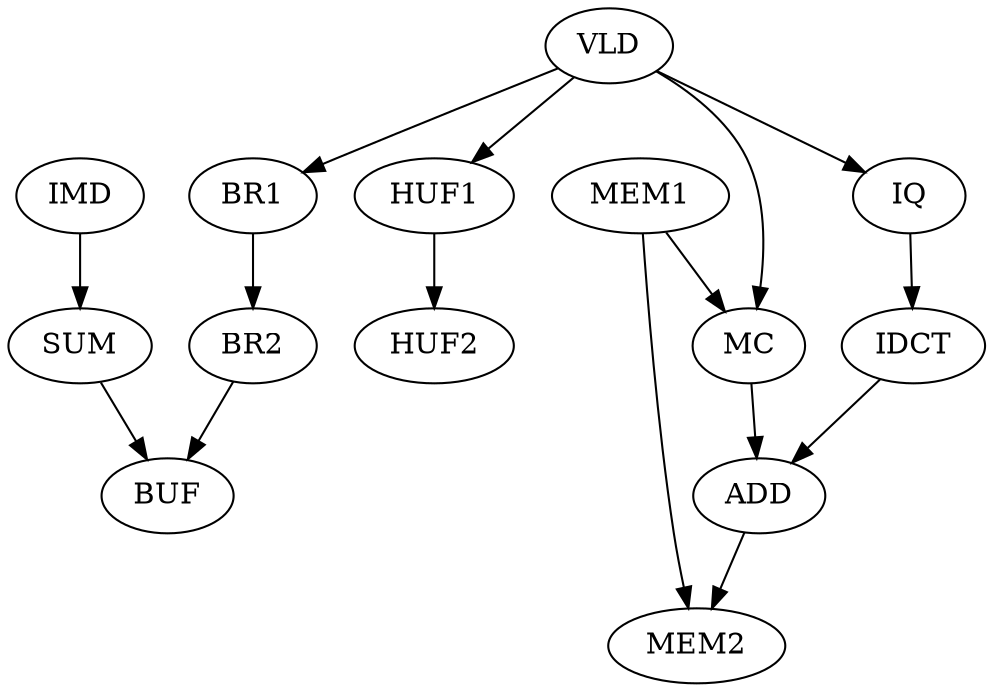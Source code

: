 strict digraph "" {
IMD;
MC;
IQ;
IDCT;
VLD;
BR1;
BR2;
ADD;
MEM1;
HUF2;
HUF1;
MEM2;
BUF;
SUM;
IMD -> SUM  [volume="4060.0"];
MC -> ADD  [volume="100.0"];
IQ -> IDCT  [volume="3672.0"];
IDCT -> ADD  [volume="3672.0"];
VLD -> IQ  [volume="250.0"];
VLD -> HUF1  [volume="25.0"];
VLD -> BR1  [volume="25.0"];
VLD -> MC  [volume="187.0"];
BR1 -> BR2  [volume="2083.0"];
BR2 -> BUF  [volume="10.0"];
ADD -> MEM2  [volume="380.0"];
MEM1 -> MC  [volume="500.0"];
MEM1 -> MEM2  [volume="3672.0"];
HUF1 -> HUF2  [volume="500.0"];
SUM -> BUF  [volume="500.0"];
}
